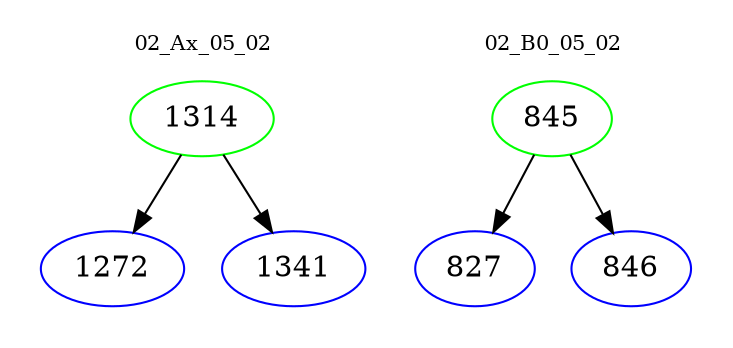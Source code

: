 digraph{
subgraph cluster_0 {
color = white
label = "02_Ax_05_02";
fontsize=10;
T0_1314 [label="1314", color="green"]
T0_1314 -> T0_1272 [color="black"]
T0_1272 [label="1272", color="blue"]
T0_1314 -> T0_1341 [color="black"]
T0_1341 [label="1341", color="blue"]
}
subgraph cluster_1 {
color = white
label = "02_B0_05_02";
fontsize=10;
T1_845 [label="845", color="green"]
T1_845 -> T1_827 [color="black"]
T1_827 [label="827", color="blue"]
T1_845 -> T1_846 [color="black"]
T1_846 [label="846", color="blue"]
}
}
